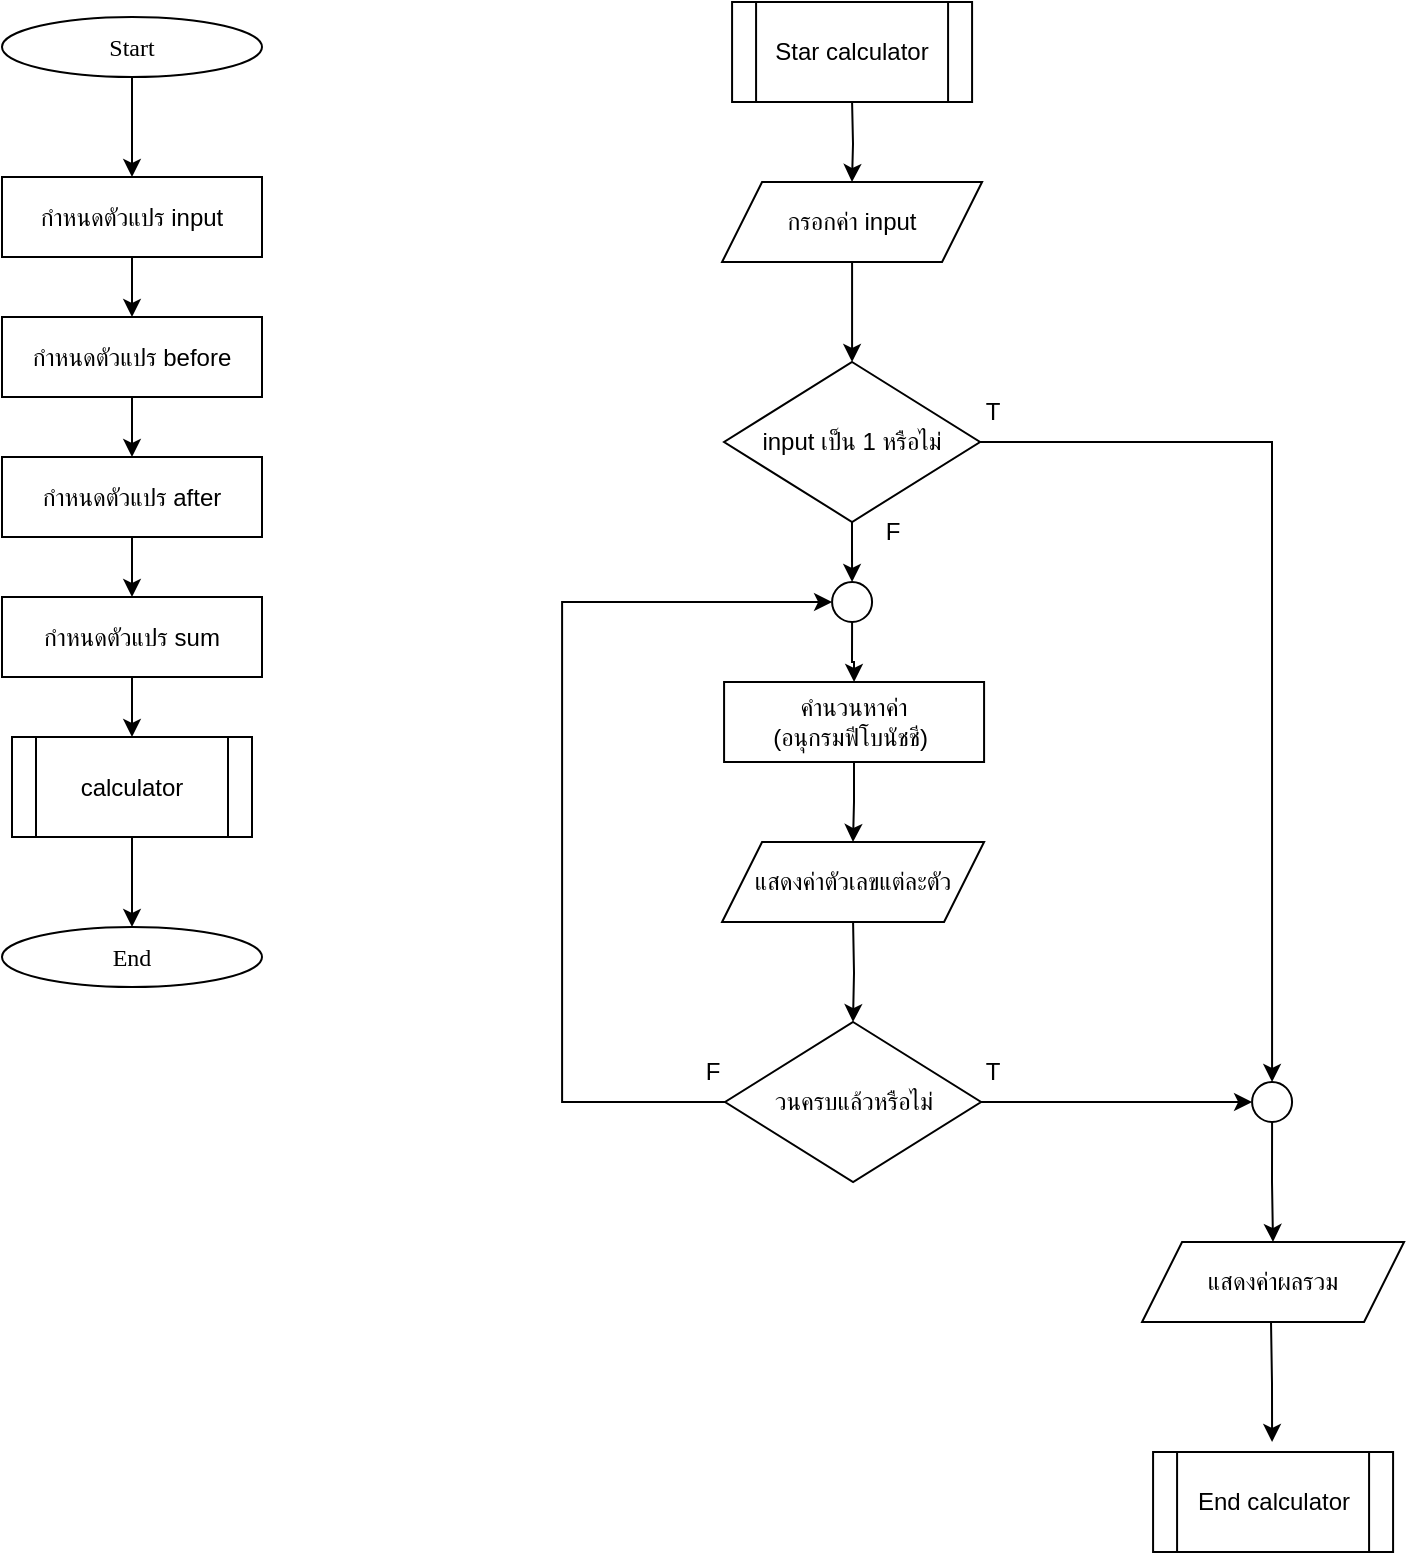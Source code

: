 <mxfile version="25.0.1">
  <diagram name="Page-1" id="I1cvJlH3b8XpTRjqKr3j">
    <mxGraphModel dx="2153" dy="1806" grid="1" gridSize="10" guides="1" tooltips="1" connect="1" arrows="1" fold="1" page="1" pageScale="1" pageWidth="850" pageHeight="1100" math="0" shadow="0">
      <root>
        <mxCell id="0" />
        <mxCell id="1" parent="0" />
        <mxCell id="lKgyf0YlhJZ-XsSCTtWk-3" style="edgeStyle=orthogonalEdgeStyle;rounded=0;orthogonalLoop=1;jettySize=auto;html=1;entryX=0.5;entryY=0;entryDx=0;entryDy=0;" edge="1" parent="1" source="lKgyf0YlhJZ-XsSCTtWk-4">
          <mxGeometry relative="1" as="geometry">
            <mxPoint x="-685" y="-942.5" as="targetPoint" />
          </mxGeometry>
        </mxCell>
        <mxCell id="lKgyf0YlhJZ-XsSCTtWk-4" value="&lt;font data-font-src=&quot;https://fonts.googleapis.com/css?family=Sarabun&quot; face=&quot;Sarabun&quot;&gt;Start&lt;/font&gt;" style="ellipse;whiteSpace=wrap;html=1;" vertex="1" parent="1">
          <mxGeometry x="-750.0" y="-1022.5" width="130" height="30" as="geometry" />
        </mxCell>
        <mxCell id="lKgyf0YlhJZ-XsSCTtWk-10" value="&lt;font data-font-src=&quot;https://fonts.googleapis.com/css?family=Sarabun&quot; face=&quot;Sarabun&quot;&gt;End&lt;/font&gt;" style="ellipse;whiteSpace=wrap;html=1;" vertex="1" parent="1">
          <mxGeometry x="-750.0" y="-567.5" width="130" height="30" as="geometry" />
        </mxCell>
        <mxCell id="lKgyf0YlhJZ-XsSCTtWk-22" style="edgeStyle=orthogonalEdgeStyle;rounded=0;orthogonalLoop=1;jettySize=auto;html=1;entryX=0;entryY=0.5;entryDx=0;entryDy=0;" edge="1" parent="1" target="lKgyf0YlhJZ-XsSCTtWk-26">
          <mxGeometry relative="1" as="geometry">
            <Array as="points">
              <mxPoint x="-410" y="-430" />
              <mxPoint x="-410" y="-780" />
            </Array>
            <mxPoint x="-342.45" y="-429.909" as="sourcePoint" />
          </mxGeometry>
        </mxCell>
        <mxCell id="lKgyf0YlhJZ-XsSCTtWk-67" value="" style="edgeStyle=orthogonalEdgeStyle;rounded=0;orthogonalLoop=1;jettySize=auto;html=1;" edge="1" parent="1" source="lKgyf0YlhJZ-XsSCTtWk-68" target="lKgyf0YlhJZ-XsSCTtWk-83">
          <mxGeometry relative="1" as="geometry" />
        </mxCell>
        <mxCell id="lKgyf0YlhJZ-XsSCTtWk-68" value="กรอกค่า input" style="rounded=0;whiteSpace=wrap;html=1;shape=parallelogram;perimeter=parallelogramPerimeter;fixedSize=1;" vertex="1" parent="1">
          <mxGeometry x="-389.96" y="-940" width="130" height="40" as="geometry" />
        </mxCell>
        <mxCell id="lKgyf0YlhJZ-XsSCTtWk-73" value="" style="edgeStyle=orthogonalEdgeStyle;rounded=0;orthogonalLoop=1;jettySize=auto;html=1;" edge="1" parent="1" target="lKgyf0YlhJZ-XsSCTtWk-68">
          <mxGeometry relative="1" as="geometry">
            <mxPoint x="-324.96" y="-980" as="sourcePoint" />
          </mxGeometry>
        </mxCell>
        <mxCell id="lKgyf0YlhJZ-XsSCTtWk-75" style="edgeStyle=orthogonalEdgeStyle;rounded=0;orthogonalLoop=1;jettySize=auto;html=1;entryX=0;entryY=0.5;entryDx=0;entryDy=0;" edge="1" parent="1" source="lKgyf0YlhJZ-XsSCTtWk-77" target="lKgyf0YlhJZ-XsSCTtWk-89">
          <mxGeometry relative="1" as="geometry">
            <mxPoint x="-479.96" y="-630" as="targetPoint" />
            <Array as="points">
              <mxPoint x="-469.96" y="-480" />
              <mxPoint x="-469.96" y="-730" />
            </Array>
          </mxGeometry>
        </mxCell>
        <mxCell id="lKgyf0YlhJZ-XsSCTtWk-76" style="edgeStyle=orthogonalEdgeStyle;rounded=0;orthogonalLoop=1;jettySize=auto;html=1;entryX=0;entryY=0.5;entryDx=0;entryDy=0;" edge="1" parent="1" source="lKgyf0YlhJZ-XsSCTtWk-77" target="lKgyf0YlhJZ-XsSCTtWk-91">
          <mxGeometry relative="1" as="geometry" />
        </mxCell>
        <mxCell id="lKgyf0YlhJZ-XsSCTtWk-77" value="วนครบแล้วหรือไม่" style="rhombus;whiteSpace=wrap;html=1;" vertex="1" parent="1">
          <mxGeometry x="-388.46" y="-520" width="128" height="80" as="geometry" />
        </mxCell>
        <mxCell id="lKgyf0YlhJZ-XsSCTtWk-78" value="" style="edgeStyle=orthogonalEdgeStyle;rounded=0;orthogonalLoop=1;jettySize=auto;html=1;" edge="1" parent="1" target="lKgyf0YlhJZ-XsSCTtWk-77">
          <mxGeometry relative="1" as="geometry">
            <mxPoint x="-324.46" y="-570" as="sourcePoint" />
          </mxGeometry>
        </mxCell>
        <mxCell id="lKgyf0YlhJZ-XsSCTtWk-79" value="" style="edgeStyle=orthogonalEdgeStyle;rounded=0;orthogonalLoop=1;jettySize=auto;html=1;" edge="1" parent="1" source="lKgyf0YlhJZ-XsSCTtWk-80" target="lKgyf0YlhJZ-XsSCTtWk-85">
          <mxGeometry relative="1" as="geometry" />
        </mxCell>
        <mxCell id="lKgyf0YlhJZ-XsSCTtWk-80" value="คำนวนหาค่า&lt;div&gt;(อนุกรมฟีโบนัชชี)&amp;nbsp;&lt;/div&gt;" style="rounded=0;whiteSpace=wrap;html=1;" vertex="1" parent="1">
          <mxGeometry x="-388.96" y="-690" width="130" height="40" as="geometry" />
        </mxCell>
        <mxCell id="lKgyf0YlhJZ-XsSCTtWk-81" value="" style="edgeStyle=orthogonalEdgeStyle;rounded=0;orthogonalLoop=1;jettySize=auto;html=1;" edge="1" parent="1" source="lKgyf0YlhJZ-XsSCTtWk-83" target="lKgyf0YlhJZ-XsSCTtWk-89">
          <mxGeometry relative="1" as="geometry" />
        </mxCell>
        <mxCell id="lKgyf0YlhJZ-XsSCTtWk-82" style="edgeStyle=orthogonalEdgeStyle;rounded=0;orthogonalLoop=1;jettySize=auto;html=1;entryX=0.5;entryY=0;entryDx=0;entryDy=0;" edge="1" parent="1" source="lKgyf0YlhJZ-XsSCTtWk-83" target="lKgyf0YlhJZ-XsSCTtWk-91">
          <mxGeometry relative="1" as="geometry" />
        </mxCell>
        <mxCell id="lKgyf0YlhJZ-XsSCTtWk-83" value="input เป็น 1 หรือไม่" style="rhombus;whiteSpace=wrap;html=1;" vertex="1" parent="1">
          <mxGeometry x="-388.96" y="-850" width="128" height="80" as="geometry" />
        </mxCell>
        <mxCell id="lKgyf0YlhJZ-XsSCTtWk-85" value="แสดงค่าตัวเลขแต่ละตัว" style="rounded=0;whiteSpace=wrap;html=1;shape=parallelogram;perimeter=parallelogramPerimeter;fixedSize=1;" vertex="1" parent="1">
          <mxGeometry x="-389.96" y="-610" width="131" height="40" as="geometry" />
        </mxCell>
        <mxCell id="lKgyf0YlhJZ-XsSCTtWk-86" value="" style="edgeStyle=orthogonalEdgeStyle;rounded=0;orthogonalLoop=1;jettySize=auto;html=1;" edge="1" parent="1">
          <mxGeometry relative="1" as="geometry">
            <mxPoint x="-115.495" y="-370" as="sourcePoint" />
            <mxPoint x="-114.96" y="-310" as="targetPoint" />
          </mxGeometry>
        </mxCell>
        <mxCell id="lKgyf0YlhJZ-XsSCTtWk-87" value="แสดงค่าผลรวม" style="rounded=0;whiteSpace=wrap;html=1;shape=parallelogram;perimeter=parallelogramPerimeter;fixedSize=1;" vertex="1" parent="1">
          <mxGeometry x="-179.96" y="-410" width="131" height="40" as="geometry" />
        </mxCell>
        <mxCell id="lKgyf0YlhJZ-XsSCTtWk-88" value="" style="edgeStyle=orthogonalEdgeStyle;rounded=0;orthogonalLoop=1;jettySize=auto;html=1;entryX=0.5;entryY=0;entryDx=0;entryDy=0;" edge="1" parent="1" source="lKgyf0YlhJZ-XsSCTtWk-89" target="lKgyf0YlhJZ-XsSCTtWk-80">
          <mxGeometry relative="1" as="geometry" />
        </mxCell>
        <mxCell id="lKgyf0YlhJZ-XsSCTtWk-89" value="" style="ellipse;whiteSpace=wrap;html=1;aspect=fixed;" vertex="1" parent="1">
          <mxGeometry x="-334.96" y="-740" width="20" height="20" as="geometry" />
        </mxCell>
        <mxCell id="lKgyf0YlhJZ-XsSCTtWk-90" value="" style="edgeStyle=orthogonalEdgeStyle;rounded=0;orthogonalLoop=1;jettySize=auto;html=1;" edge="1" parent="1" source="lKgyf0YlhJZ-XsSCTtWk-91" target="lKgyf0YlhJZ-XsSCTtWk-87">
          <mxGeometry relative="1" as="geometry" />
        </mxCell>
        <mxCell id="lKgyf0YlhJZ-XsSCTtWk-91" value="" style="ellipse;whiteSpace=wrap;html=1;aspect=fixed;" vertex="1" parent="1">
          <mxGeometry x="-124.96" y="-490" width="20" height="20" as="geometry" />
        </mxCell>
        <mxCell id="lKgyf0YlhJZ-XsSCTtWk-92" value="T" style="text;html=1;align=center;verticalAlign=middle;resizable=0;points=[];autosize=1;strokeColor=none;fillColor=none;" vertex="1" parent="1">
          <mxGeometry x="-269.96" y="-840" width="30" height="30" as="geometry" />
        </mxCell>
        <mxCell id="lKgyf0YlhJZ-XsSCTtWk-93" value="T" style="text;html=1;align=center;verticalAlign=middle;resizable=0;points=[];autosize=1;strokeColor=none;fillColor=none;" vertex="1" parent="1">
          <mxGeometry x="-269.96" y="-510" width="30" height="30" as="geometry" />
        </mxCell>
        <mxCell id="lKgyf0YlhJZ-XsSCTtWk-94" value="F" style="text;html=1;align=center;verticalAlign=middle;resizable=0;points=[];autosize=1;strokeColor=none;fillColor=none;" vertex="1" parent="1">
          <mxGeometry x="-409.96" y="-510" width="30" height="30" as="geometry" />
        </mxCell>
        <mxCell id="lKgyf0YlhJZ-XsSCTtWk-95" value="F" style="text;html=1;align=center;verticalAlign=middle;resizable=0;points=[];autosize=1;strokeColor=none;fillColor=none;" vertex="1" parent="1">
          <mxGeometry x="-319.96" y="-780" width="30" height="30" as="geometry" />
        </mxCell>
        <mxCell id="lKgyf0YlhJZ-XsSCTtWk-96" value="Star&amp;nbsp;calculator" style="shape=process;whiteSpace=wrap;html=1;backgroundOutline=1;" vertex="1" parent="1">
          <mxGeometry x="-384.96" y="-1030" width="120" height="50" as="geometry" />
        </mxCell>
        <mxCell id="lKgyf0YlhJZ-XsSCTtWk-97" value="End calculator" style="shape=process;whiteSpace=wrap;html=1;backgroundOutline=1;" vertex="1" parent="1">
          <mxGeometry x="-174.46" y="-305" width="120" height="50" as="geometry" />
        </mxCell>
        <mxCell id="lKgyf0YlhJZ-XsSCTtWk-98" value="" style="edgeStyle=orthogonalEdgeStyle;rounded=0;orthogonalLoop=1;jettySize=auto;html=1;" edge="1" parent="1" source="lKgyf0YlhJZ-XsSCTtWk-99" target="lKgyf0YlhJZ-XsSCTtWk-101">
          <mxGeometry relative="1" as="geometry" />
        </mxCell>
        <mxCell id="lKgyf0YlhJZ-XsSCTtWk-99" value="กำหนดตัวแปร input" style="rounded=0;whiteSpace=wrap;html=1;" vertex="1" parent="1">
          <mxGeometry x="-750.0" y="-942.5" width="130" height="40" as="geometry" />
        </mxCell>
        <mxCell id="lKgyf0YlhJZ-XsSCTtWk-100" value="" style="edgeStyle=orthogonalEdgeStyle;rounded=0;orthogonalLoop=1;jettySize=auto;html=1;" edge="1" parent="1" source="lKgyf0YlhJZ-XsSCTtWk-101" target="lKgyf0YlhJZ-XsSCTtWk-103">
          <mxGeometry relative="1" as="geometry" />
        </mxCell>
        <mxCell id="lKgyf0YlhJZ-XsSCTtWk-101" value="กำหนดตัวแปร before" style="rounded=0;whiteSpace=wrap;html=1;" vertex="1" parent="1">
          <mxGeometry x="-750.0" y="-872.5" width="130" height="40" as="geometry" />
        </mxCell>
        <mxCell id="lKgyf0YlhJZ-XsSCTtWk-102" value="" style="edgeStyle=orthogonalEdgeStyle;rounded=0;orthogonalLoop=1;jettySize=auto;html=1;" edge="1" parent="1" source="lKgyf0YlhJZ-XsSCTtWk-103" target="lKgyf0YlhJZ-XsSCTtWk-104">
          <mxGeometry relative="1" as="geometry" />
        </mxCell>
        <mxCell id="lKgyf0YlhJZ-XsSCTtWk-103" value="กำหนดตัวแปร after" style="rounded=0;whiteSpace=wrap;html=1;" vertex="1" parent="1">
          <mxGeometry x="-750.0" y="-802.5" width="130" height="40" as="geometry" />
        </mxCell>
        <mxCell id="lKgyf0YlhJZ-XsSCTtWk-106" value="" style="edgeStyle=orthogonalEdgeStyle;rounded=0;orthogonalLoop=1;jettySize=auto;html=1;" edge="1" parent="1" source="lKgyf0YlhJZ-XsSCTtWk-104" target="lKgyf0YlhJZ-XsSCTtWk-105">
          <mxGeometry relative="1" as="geometry" />
        </mxCell>
        <mxCell id="lKgyf0YlhJZ-XsSCTtWk-104" value="กำหนดตัวแปร sum" style="rounded=0;whiteSpace=wrap;html=1;" vertex="1" parent="1">
          <mxGeometry x="-750.0" y="-732.5" width="130" height="40" as="geometry" />
        </mxCell>
        <mxCell id="lKgyf0YlhJZ-XsSCTtWk-107" value="" style="edgeStyle=orthogonalEdgeStyle;rounded=0;orthogonalLoop=1;jettySize=auto;html=1;" edge="1" parent="1" source="lKgyf0YlhJZ-XsSCTtWk-105" target="lKgyf0YlhJZ-XsSCTtWk-10">
          <mxGeometry relative="1" as="geometry" />
        </mxCell>
        <mxCell id="lKgyf0YlhJZ-XsSCTtWk-105" value="calculator" style="shape=process;whiteSpace=wrap;html=1;backgroundOutline=1;" vertex="1" parent="1">
          <mxGeometry x="-745" y="-662.5" width="120" height="50" as="geometry" />
        </mxCell>
      </root>
    </mxGraphModel>
  </diagram>
</mxfile>
